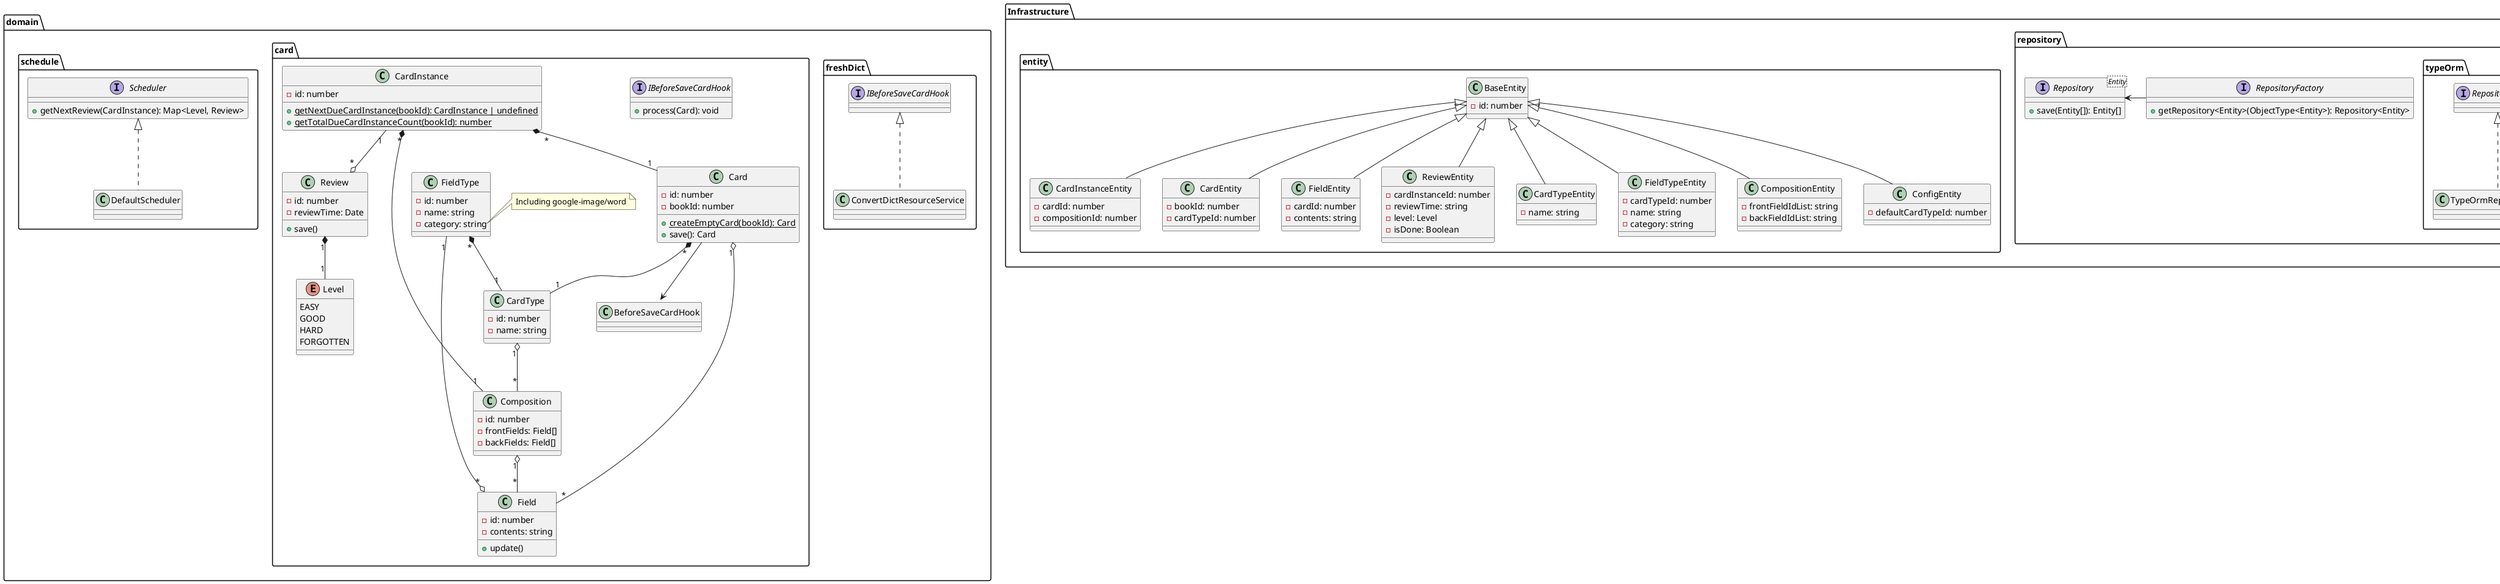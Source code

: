 @startuml My Vocabulary

package domain {
    top to bottom direction
    package freshDict {
        class ConvertDictResourceService implements IBeforeSaveCardHook
    }
    package card {
        interface IBeforeSaveCardHook {
            + process(Card): void
        }
        Card --> BeforeSaveCardHook::process
        class CardInstance {
            - id: number
            + {static} getNextDueCardInstance(bookId): CardInstance | undefined
            + {static} getTotalDueCardInstanceCount(bookId): number
        }
        CardInstance "*" *-- "1" Card
        CardInstance "*" *-- "1" Composition
        class CardType {
            - id: number
            - name: string
        }
        class FieldType {
            - id: number
            - name: string
            - category: string
        }
        FieldType "*" *-- "1" CardType
        note right of FieldType::category
        Including google-image/word
        end note
        class Composition {
            - id: number
            - frontFields: Field[]
            - backFields: Field[]
        }
        Composition "1" o-- "*" Field
        CardType "1" o-- "*" Composition
        class Card {
            - id: number
            - bookId: number
            + {static} createEmptyCard(bookId): Card
            + save(): Card
        }
        Card "*" *-- "1" CardType
        class Field {
            - id: number
            - contents: string
            + update()
        }
        Card "1" o-- "*" Field
        Field "*" o-- "1" FieldType
        class Review {
            - id: number
            - reviewTime: Date
            + save()
        }
        CardInstance "1" --o "*" Review
        enum Level {
            EASY
            GOOD
            HARD
            FORGOTTEN
        }
        Review "1" *-- "1" Level
    }
    package schedule {
        interface Scheduler {
            + getNextReview(CardInstance): Map<Level, Review>
        }
        class DefaultScheduler implements Scheduler {
        }
    }
}

package Infrastructure {
  package repository {
      interface Repository<Entity> {
          + save(Entity[]): Entity[]
      }
      interface RepositoryFactory {
          + getRepository<Entity>(ObjectType<Entity>): Repository<Entity>
      }
      package typeOrm {
          class TypeOrmRepository<Entity> implements Repository
          class TypeOrmRepositoryFactory implements RepositoryFactory
      }
      RepositoryFactory -left-> Repository
  }
  package entity {
      class BaseEntity {
          - id: number
      }
      class CardInstanceEntity extends BaseEntity {
          - cardId: number
          - compositionId: number
      }
      class CardEntity extends BaseEntity {
          - bookId: number
          - cardTypeId: number
      }
      class FieldEntity extends BaseEntity {
          - cardId: number
          - contents: string
      }
      class ReviewEntity extends BaseEntity {
          - cardInstanceId: number
          - reviewTime: string
          - level: Level
          - isDone: Boolean
      }
      class CardTypeEntity extends BaseEntity {
          - name: string
      }
      class FieldTypeEntity extends BaseEntity {
          - cardTypeId: number
          - name: string
          - category: string
      }
      class CompositionEntity extends BaseEntity {
          - frontFieldIdList: string
          - backFieldIdList: string
      }
      class ConfigEntity extends BaseEntity {
          - defaultCardTypeId: number
      }
  }
}
@enduml